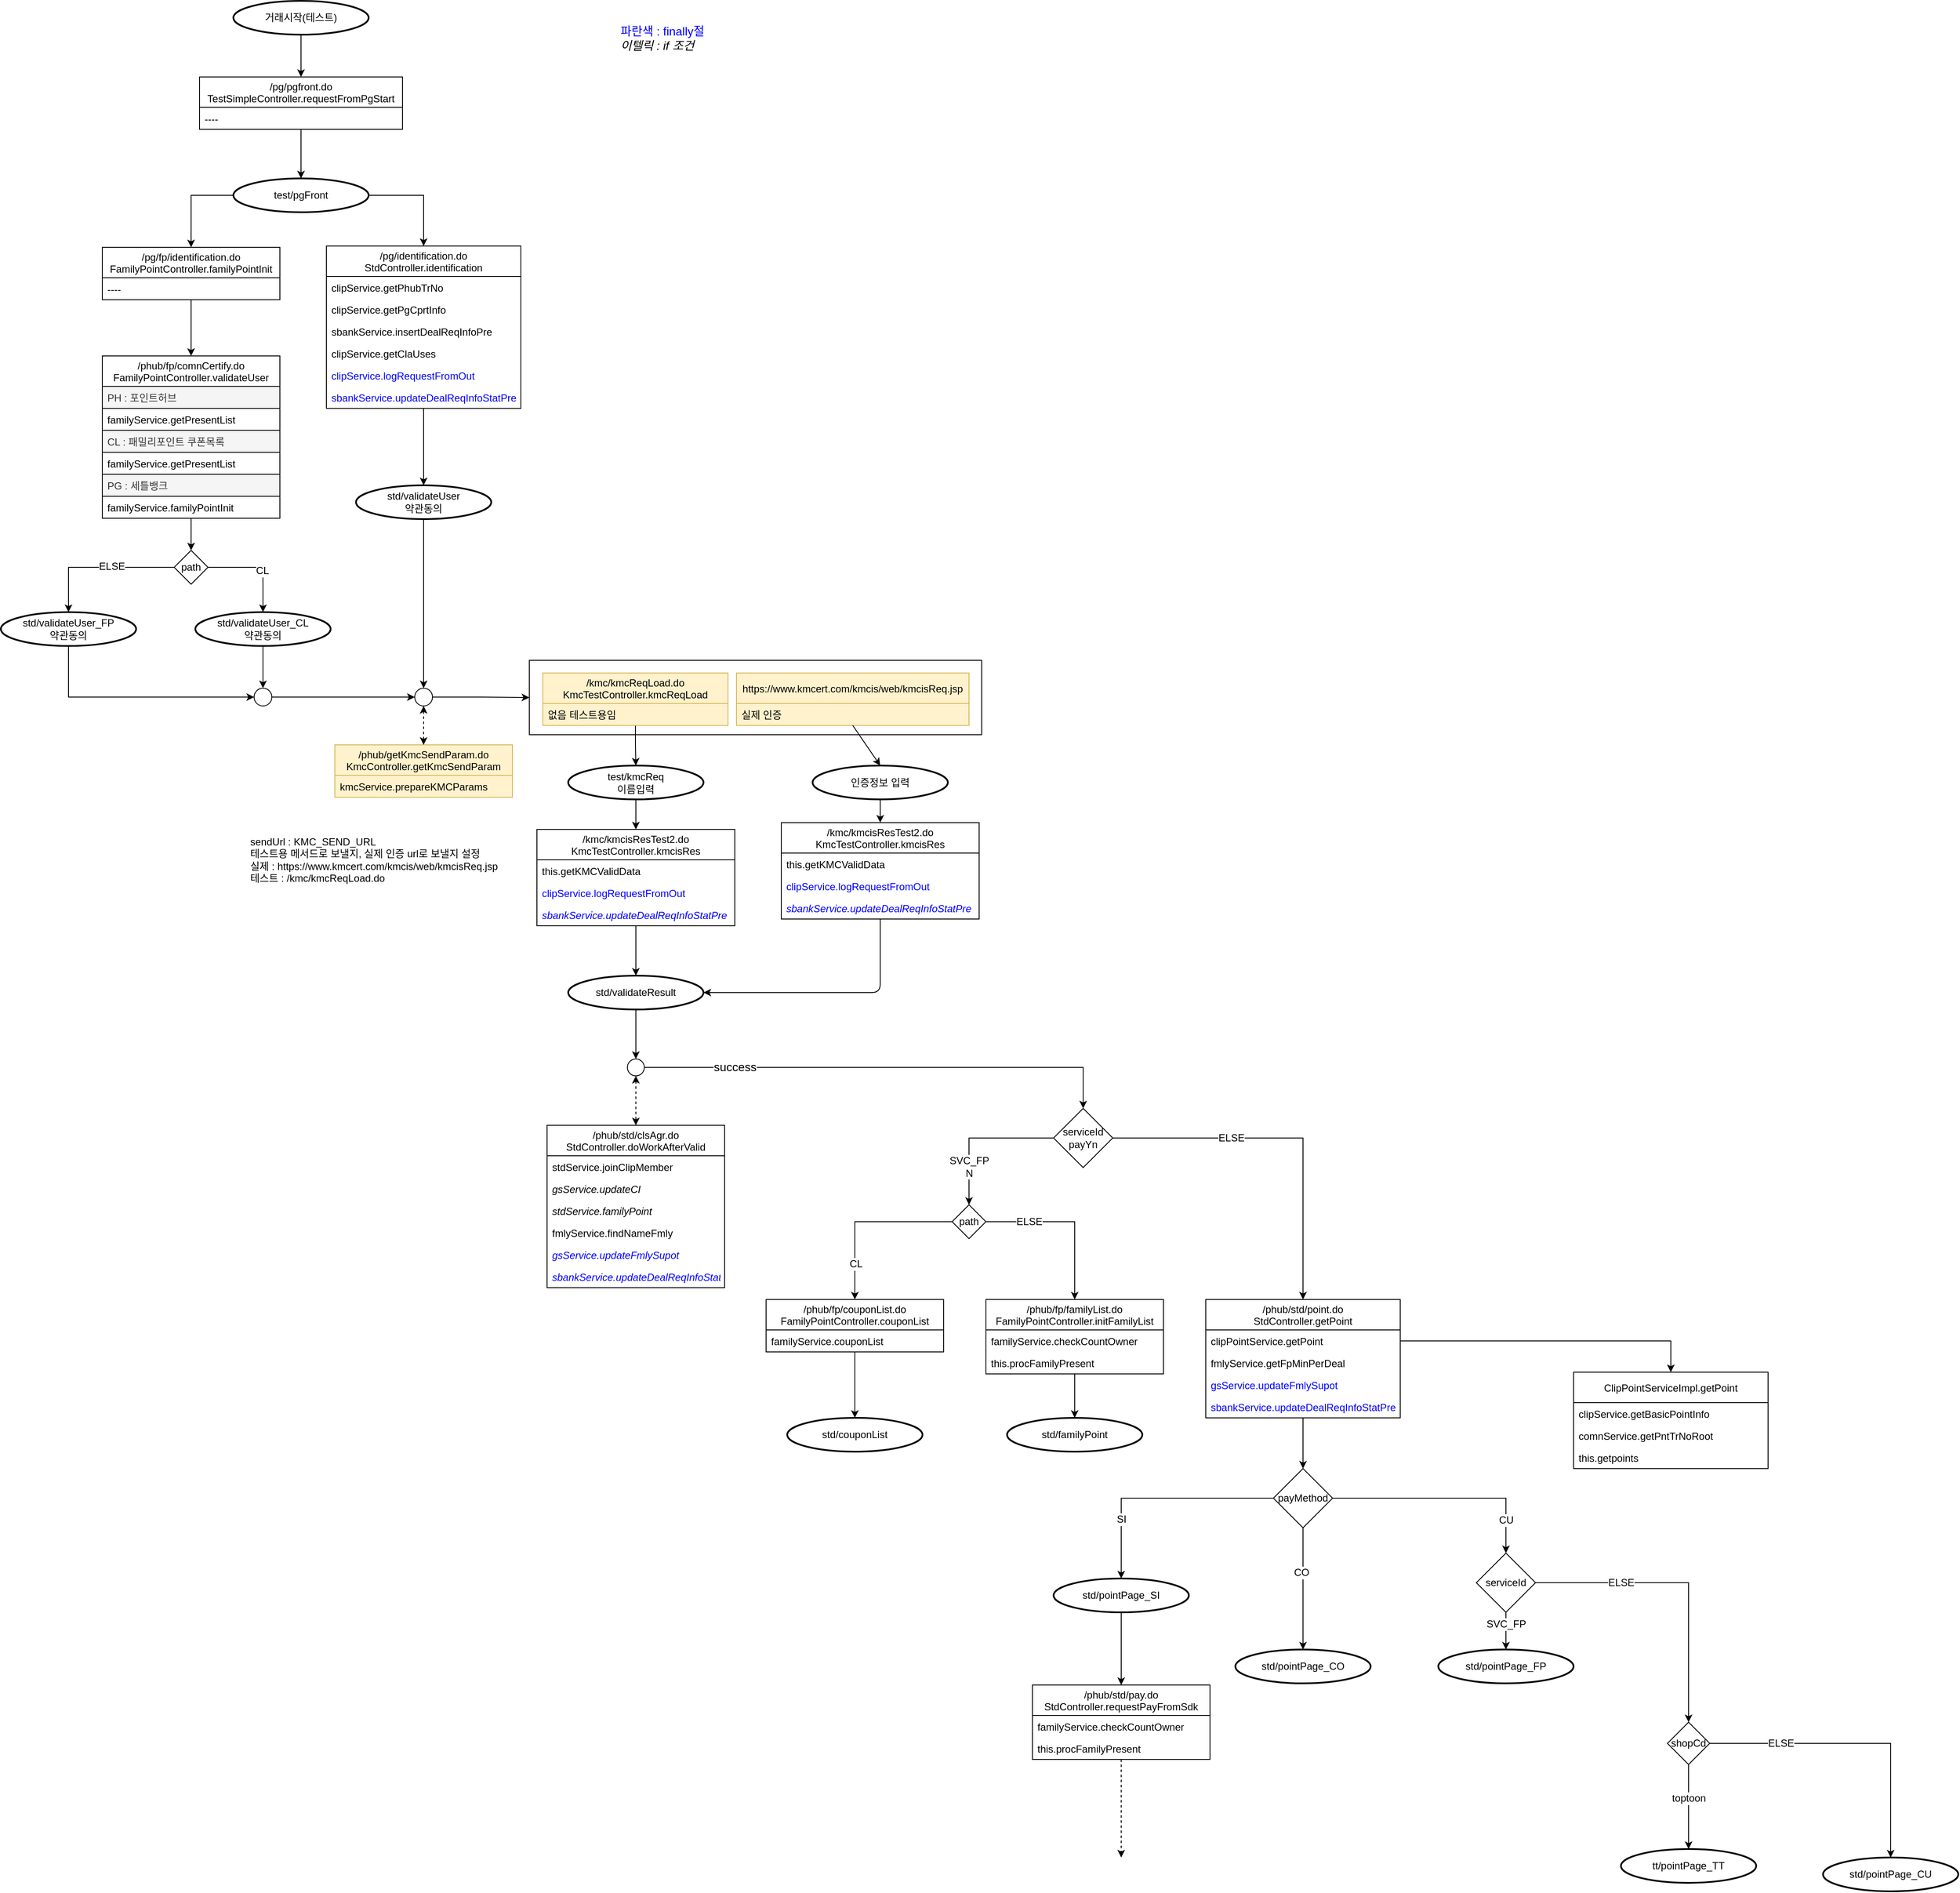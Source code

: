 <mxfile version="12.1.0" type="github" pages="1"><diagram id="j56BnvHupFJd4PUBF6rJ" name="Page-1"><mxGraphModel dx="3760" dy="2407" grid="1" gridSize="10" guides="1" tooltips="1" connect="1" arrows="1" fold="1" page="1" pageScale="1" pageWidth="1169" pageHeight="827" math="0" shadow="0"><root><mxCell id="0"/><mxCell id="1" parent="0"/><mxCell id="1N2b-z6KeGn_nacT2uEj-1" value="" style="rounded=0;whiteSpace=wrap;html=1;" vertex="1" parent="1"><mxGeometry x="-1695" y="-830" width="535" height="88" as="geometry"/></mxCell><mxCell id="tfVCf9IQ8ktauECRUOoU-8" style="edgeStyle=orthogonalEdgeStyle;rounded=0;orthogonalLoop=1;jettySize=auto;html=1;entryX=0.5;entryY=0;entryDx=0;entryDy=0;entryPerimeter=0;" parent="1" source="tfVCf9IQ8ktauECRUOoU-2" target="tfVCf9IQ8ktauECRUOoU-7" edge="1"><mxGeometry relative="1" as="geometry"/></mxCell><mxCell id="tfVCf9IQ8ktauECRUOoU-2" value="/pg/pgfront.do&#10;TestSimpleController.requestFromPgStart" style="swimlane;fontStyle=0;childLayout=stackLayout;horizontal=1;startSize=36;fillColor=none;horizontalStack=0;resizeParent=1;resizeParentMax=0;resizeLast=0;collapsible=1;marginBottom=0;" parent="1" vertex="1"><mxGeometry x="-2085" y="-1520" width="240" height="62" as="geometry"/></mxCell><mxCell id="oDbZcbygAv9DP2G-jXjv-2" value="----" style="text;strokeColor=none;fillColor=none;align=left;verticalAlign=top;spacingLeft=4;spacingRight=4;overflow=hidden;rotatable=0;points=[[0,0.5],[1,0.5]];portConstraint=eastwest;" parent="tfVCf9IQ8ktauECRUOoU-2" vertex="1"><mxGeometry y="36" width="240" height="26" as="geometry"/></mxCell><mxCell id="tfVCf9IQ8ktauECRUOoU-6" style="edgeStyle=orthogonalEdgeStyle;rounded=0;orthogonalLoop=1;jettySize=auto;html=1;entryX=0.5;entryY=0;entryDx=0;entryDy=0;" parent="1" source="tfVCf9IQ8ktauECRUOoU-5" target="tfVCf9IQ8ktauECRUOoU-2" edge="1"><mxGeometry relative="1" as="geometry"/></mxCell><mxCell id="tfVCf9IQ8ktauECRUOoU-5" value="&lt;span style=&quot;white-space: normal&quot;&gt;거래시작(테스트)&lt;br&gt;&lt;/span&gt;" style="strokeWidth=2;html=1;shape=mxgraph.flowchart.start_1;whiteSpace=wrap;fontSize=12;align=center;" parent="1" vertex="1"><mxGeometry x="-2045" y="-1610" width="160" height="40" as="geometry"/></mxCell><mxCell id="tfVCf9IQ8ktauECRUOoU-12" style="edgeStyle=orthogonalEdgeStyle;rounded=0;orthogonalLoop=1;jettySize=auto;html=1;entryX=0.5;entryY=0;entryDx=0;entryDy=0;exitX=0;exitY=0.5;exitDx=0;exitDy=0;exitPerimeter=0;" parent="1" source="tfVCf9IQ8ktauECRUOoU-7" target="tfVCf9IQ8ktauECRUOoU-23" edge="1"><mxGeometry relative="1" as="geometry"><mxPoint x="-2095" y="-1320" as="targetPoint"/></mxGeometry></mxCell><mxCell id="tfVCf9IQ8ktauECRUOoU-13" style="edgeStyle=orthogonalEdgeStyle;rounded=0;orthogonalLoop=1;jettySize=auto;html=1;entryX=0.5;entryY=0;entryDx=0;entryDy=0;exitX=1;exitY=0.5;exitDx=0;exitDy=0;exitPerimeter=0;" parent="1" source="tfVCf9IQ8ktauECRUOoU-7" target="tfVCf9IQ8ktauECRUOoU-48" edge="1"><mxGeometry relative="1" as="geometry"><mxPoint x="-1854" y="-1320" as="targetPoint"/></mxGeometry></mxCell><mxCell id="tfVCf9IQ8ktauECRUOoU-7" value="test/pgFront" style="strokeWidth=2;html=1;shape=mxgraph.flowchart.start_1;whiteSpace=wrap;fontSize=12;align=center;" parent="1" vertex="1"><mxGeometry x="-2045" y="-1400" width="160" height="40" as="geometry"/></mxCell><mxCell id="oDbZcbygAv9DP2G-jXjv-6" style="edgeStyle=orthogonalEdgeStyle;rounded=0;orthogonalLoop=1;jettySize=auto;html=1;entryX=0.5;entryY=0;entryDx=0;entryDy=0;" parent="1" source="tfVCf9IQ8ktauECRUOoU-23" target="oDbZcbygAv9DP2G-jXjv-4" edge="1"><mxGeometry relative="1" as="geometry"/></mxCell><mxCell id="tfVCf9IQ8ktauECRUOoU-23" value="/pg/fp/identification.do&#10;FamilyPointController.familyPointInit" style="swimlane;fontStyle=0;childLayout=stackLayout;horizontal=1;startSize=36;fillColor=none;horizontalStack=0;resizeParent=1;resizeParentMax=0;resizeLast=0;collapsible=1;marginBottom=0;" parent="1" vertex="1"><mxGeometry x="-2200" y="-1318.5" width="210" height="62" as="geometry"/></mxCell><mxCell id="tfVCf9IQ8ktauECRUOoU-24" value="----" style="text;strokeColor=none;fillColor=none;align=left;verticalAlign=top;spacingLeft=4;spacingRight=4;overflow=hidden;rotatable=0;points=[[0,0.5],[1,0.5]];portConstraint=eastwest;" parent="tfVCf9IQ8ktauECRUOoU-23" vertex="1"><mxGeometry y="36" width="210" height="26" as="geometry"/></mxCell><mxCell id="Evb8xcYInmF5EksuiE8U-1" style="edgeStyle=orthogonalEdgeStyle;rounded=0;orthogonalLoop=1;jettySize=auto;html=1;entryX=0.5;entryY=0;entryDx=0;entryDy=0;entryPerimeter=0;" parent="1" source="tfVCf9IQ8ktauECRUOoU-48" target="tfVCf9IQ8ktauECRUOoU-61" edge="1"><mxGeometry relative="1" as="geometry"/></mxCell><mxCell id="tfVCf9IQ8ktauECRUOoU-48" value="/pg/identification.do&#10;StdController.identification" style="swimlane;fontStyle=0;childLayout=stackLayout;horizontal=1;startSize=36;fillColor=none;horizontalStack=0;resizeParent=1;resizeParentMax=0;resizeLast=0;collapsible=1;marginBottom=0;" parent="1" vertex="1"><mxGeometry x="-1935" y="-1320" width="230" height="192" as="geometry"><mxRectangle x="-2000" y="-1320" width="290" height="36" as="alternateBounds"/></mxGeometry></mxCell><mxCell id="tfVCf9IQ8ktauECRUOoU-49" value="clipService.getPhubTrNo" style="text;strokeColor=none;fillColor=none;align=left;verticalAlign=top;spacingLeft=4;spacingRight=4;overflow=hidden;rotatable=0;points=[[0,0.5],[1,0.5]];portConstraint=eastwest;" parent="tfVCf9IQ8ktauECRUOoU-48" vertex="1"><mxGeometry y="36" width="230" height="26" as="geometry"/></mxCell><mxCell id="tfVCf9IQ8ktauECRUOoU-51" value="clipService.getPgCprtInfo" style="text;strokeColor=none;fillColor=none;align=left;verticalAlign=top;spacingLeft=4;spacingRight=4;overflow=hidden;rotatable=0;points=[[0,0.5],[1,0.5]];portConstraint=eastwest;" parent="tfVCf9IQ8ktauECRUOoU-48" vertex="1"><mxGeometry y="62" width="230" height="26" as="geometry"/></mxCell><mxCell id="tfVCf9IQ8ktauECRUOoU-52" value="sbankService.insertDealReqInfoPre" style="text;strokeColor=none;fillColor=none;align=left;verticalAlign=top;spacingLeft=4;spacingRight=4;overflow=hidden;rotatable=0;points=[[0,0.5],[1,0.5]];portConstraint=eastwest;" parent="tfVCf9IQ8ktauECRUOoU-48" vertex="1"><mxGeometry y="88" width="230" height="26" as="geometry"/></mxCell><mxCell id="tfVCf9IQ8ktauECRUOoU-54" value="clipService.getClaUses" style="text;strokeColor=none;fillColor=none;align=left;verticalAlign=top;spacingLeft=4;spacingRight=4;overflow=hidden;rotatable=0;points=[[0,0.5],[1,0.5]];portConstraint=eastwest;" parent="tfVCf9IQ8ktauECRUOoU-48" vertex="1"><mxGeometry y="114" width="230" height="26" as="geometry"/></mxCell><mxCell id="tfVCf9IQ8ktauECRUOoU-55" value="clipService.logRequestFromOut" style="text;strokeColor=none;fillColor=none;align=left;verticalAlign=top;spacingLeft=4;spacingRight=4;overflow=hidden;rotatable=0;points=[[0,0.5],[1,0.5]];portConstraint=eastwest;fontColor=#0000FF;fontStyle=0" parent="tfVCf9IQ8ktauECRUOoU-48" vertex="1"><mxGeometry y="140" width="230" height="26" as="geometry"/></mxCell><mxCell id="tfVCf9IQ8ktauECRUOoU-56" value="sbankService.updateDealReqInfoStatPre" style="text;strokeColor=none;fillColor=none;align=left;verticalAlign=top;spacingLeft=4;spacingRight=4;overflow=hidden;rotatable=0;points=[[0,0.5],[1,0.5]];portConstraint=eastwest;fontColor=#0000FF;fontStyle=0" parent="tfVCf9IQ8ktauECRUOoU-48" vertex="1"><mxGeometry y="166" width="230" height="26" as="geometry"/></mxCell><mxCell id="Evb8xcYInmF5EksuiE8U-4" style="edgeStyle=orthogonalEdgeStyle;rounded=0;orthogonalLoop=1;jettySize=auto;html=1;entryX=0.5;entryY=0;entryDx=0;entryDy=0;" parent="1" source="tfVCf9IQ8ktauECRUOoU-61" target="Evb8xcYInmF5EksuiE8U-5" edge="1"><mxGeometry relative="1" as="geometry"><mxPoint x="-1820" y="-1000" as="targetPoint"/></mxGeometry></mxCell><mxCell id="tfVCf9IQ8ktauECRUOoU-61" value="std/validateUser&lt;br&gt;약관동의" style="strokeWidth=2;html=1;shape=mxgraph.flowchart.start_1;whiteSpace=wrap;fontSize=12;align=center;" parent="1" vertex="1"><mxGeometry x="-1900" y="-1037" width="160" height="40" as="geometry"/></mxCell><mxCell id="Evb8xcYInmF5EksuiE8U-2" value="/phub/getKmcSendParam.do&#10;KmcController.getKmcSendParam" style="swimlane;fontStyle=0;childLayout=stackLayout;horizontal=1;startSize=36;fillColor=#fff2cc;horizontalStack=0;resizeParent=1;resizeParentMax=0;resizeLast=0;collapsible=1;marginBottom=0;strokeColor=#d6b656;" parent="1" vertex="1"><mxGeometry x="-1925" y="-730" width="210" height="62" as="geometry"/></mxCell><mxCell id="Evb8xcYInmF5EksuiE8U-3" value="kmcService.prepareKMCParams" style="text;strokeColor=#d6b656;fillColor=#fff2cc;align=left;verticalAlign=top;spacingLeft=4;spacingRight=4;overflow=hidden;rotatable=0;points=[[0,0.5],[1,0.5]];portConstraint=eastwest;" parent="Evb8xcYInmF5EksuiE8U-2" vertex="1"><mxGeometry y="36" width="210" height="26" as="geometry"/></mxCell><mxCell id="Evb8xcYInmF5EksuiE8U-6" style="edgeStyle=orthogonalEdgeStyle;rounded=0;orthogonalLoop=1;jettySize=auto;html=1;entryX=0.5;entryY=0;entryDx=0;entryDy=0;startArrow=classic;startFill=1;dashed=1;" parent="1" source="Evb8xcYInmF5EksuiE8U-5" target="Evb8xcYInmF5EksuiE8U-2" edge="1"><mxGeometry relative="1" as="geometry"/></mxCell><mxCell id="Evb8xcYInmF5EksuiE8U-13" style="edgeStyle=orthogonalEdgeStyle;rounded=0;orthogonalLoop=1;jettySize=auto;html=1;startArrow=none;startFill=0;entryX=0;entryY=0.5;entryDx=0;entryDy=0;" parent="1" source="Evb8xcYInmF5EksuiE8U-5" target="1N2b-z6KeGn_nacT2uEj-1" edge="1"><mxGeometry relative="1" as="geometry"><mxPoint x="-1715" y="-787" as="targetPoint"/></mxGeometry></mxCell><mxCell id="Evb8xcYInmF5EksuiE8U-5" value="" style="ellipse;whiteSpace=wrap;html=1;aspect=fixed;" parent="1" vertex="1"><mxGeometry x="-1830.5" y="-797" width="21" height="21" as="geometry"/></mxCell><mxCell id="Evb8xcYInmF5EksuiE8U-10" style="edgeStyle=orthogonalEdgeStyle;rounded=0;orthogonalLoop=1;jettySize=auto;html=1;entryX=0.5;entryY=0;entryDx=0;entryDy=0;entryPerimeter=0;startArrow=none;startFill=0;" parent="1" source="Evb8xcYInmF5EksuiE8U-7" target="Evb8xcYInmF5EksuiE8U-9" edge="1"><mxGeometry relative="1" as="geometry"/></mxCell><mxCell id="Evb8xcYInmF5EksuiE8U-7" value="/kmc/kmcReqLoad.do&#10;KmcTestController.kmcReqLoad" style="swimlane;fontStyle=0;childLayout=stackLayout;horizontal=1;startSize=36;fillColor=#fff2cc;horizontalStack=0;resizeParent=1;resizeParentMax=0;resizeLast=0;collapsible=1;marginBottom=0;strokeColor=#d6b656;" parent="1" vertex="1"><mxGeometry x="-1679" y="-815" width="219" height="62" as="geometry"/></mxCell><mxCell id="Evb8xcYInmF5EksuiE8U-8" value="없음 테스트용임" style="text;strokeColor=#d6b656;fillColor=#fff2cc;align=left;verticalAlign=top;spacingLeft=4;spacingRight=4;overflow=hidden;rotatable=0;points=[[0,0.5],[1,0.5]];portConstraint=eastwest;" parent="Evb8xcYInmF5EksuiE8U-7" vertex="1"><mxGeometry y="36" width="219" height="26" as="geometry"/></mxCell><mxCell id="Evb8xcYInmF5EksuiE8U-16" style="edgeStyle=orthogonalEdgeStyle;rounded=0;orthogonalLoop=1;jettySize=auto;html=1;entryX=0.5;entryY=0;entryDx=0;entryDy=0;startArrow=none;startFill=0;" parent="1" source="Evb8xcYInmF5EksuiE8U-9" target="Evb8xcYInmF5EksuiE8U-14" edge="1"><mxGeometry relative="1" as="geometry"/></mxCell><mxCell id="Evb8xcYInmF5EksuiE8U-9" value="test/kmcReq&lt;br&gt;이름입력" style="strokeWidth=2;html=1;shape=mxgraph.flowchart.start_1;whiteSpace=wrap;fontSize=12;align=center;" parent="1" vertex="1"><mxGeometry x="-1649" y="-705.5" width="160" height="40" as="geometry"/></mxCell><mxCell id="Evb8xcYInmF5EksuiE8U-18" style="edgeStyle=orthogonalEdgeStyle;rounded=0;orthogonalLoop=1;jettySize=auto;html=1;entryX=0.5;entryY=0;entryDx=0;entryDy=0;entryPerimeter=0;startArrow=none;startFill=0;" parent="1" source="Evb8xcYInmF5EksuiE8U-14" target="Evb8xcYInmF5EksuiE8U-17" edge="1"><mxGeometry relative="1" as="geometry"/></mxCell><mxCell id="Evb8xcYInmF5EksuiE8U-14" value="/kmc/kmcisResTest2.do&#10;KmcTestController.kmcisRes" style="swimlane;fontStyle=0;childLayout=stackLayout;horizontal=1;startSize=36;fillColor=none;horizontalStack=0;resizeParent=1;resizeParentMax=0;resizeLast=0;collapsible=1;marginBottom=0;" parent="1" vertex="1"><mxGeometry x="-1686" y="-630" width="234" height="114" as="geometry"/></mxCell><mxCell id="Evb8xcYInmF5EksuiE8U-15" value="this.getKMCValidData" style="text;strokeColor=none;fillColor=none;align=left;verticalAlign=top;spacingLeft=4;spacingRight=4;overflow=hidden;rotatable=0;points=[[0,0.5],[1,0.5]];portConstraint=eastwest;" parent="Evb8xcYInmF5EksuiE8U-14" vertex="1"><mxGeometry y="36" width="234" height="26" as="geometry"/></mxCell><mxCell id="oDbZcbygAv9DP2G-jXjv-28" value="clipService.logRequestFromOut" style="text;strokeColor=none;fillColor=none;align=left;verticalAlign=top;spacingLeft=4;spacingRight=4;overflow=hidden;rotatable=0;points=[[0,0.5],[1,0.5]];portConstraint=eastwest;fontColor=#0000FF;" parent="Evb8xcYInmF5EksuiE8U-14" vertex="1"><mxGeometry y="62" width="234" height="26" as="geometry"/></mxCell><mxCell id="oDbZcbygAv9DP2G-jXjv-29" value="sbankService.updateDealReqInfoStatPre" style="text;strokeColor=none;fillColor=none;align=left;verticalAlign=top;spacingLeft=4;spacingRight=4;overflow=hidden;rotatable=0;points=[[0,0.5],[1,0.5]];portConstraint=eastwest;fontStyle=2;fontColor=#0000FF;" parent="Evb8xcYInmF5EksuiE8U-14" vertex="1"><mxGeometry y="88" width="234" height="26" as="geometry"/></mxCell><mxCell id="rz13AbOcJad4xClEfyVI-3" style="edgeStyle=orthogonalEdgeStyle;rounded=0;orthogonalLoop=1;jettySize=auto;html=1;entryX=0.5;entryY=0;entryDx=0;entryDy=0;" parent="1" source="Evb8xcYInmF5EksuiE8U-17" target="rz13AbOcJad4xClEfyVI-5" edge="1"><mxGeometry relative="1" as="geometry"><mxPoint x="-1584" y="-437" as="targetPoint"/></mxGeometry></mxCell><mxCell id="Evb8xcYInmF5EksuiE8U-17" value="std/validateResult" style="strokeWidth=2;html=1;shape=mxgraph.flowchart.start_1;whiteSpace=wrap;fontSize=12;align=center;" parent="1" vertex="1"><mxGeometry x="-1649" y="-457" width="160" height="40" as="geometry"/></mxCell><mxCell id="rz13AbOcJad4xClEfyVI-1" value="/phub/std/clsAgr.do&#10;StdController.doWorkAfterValid" style="swimlane;fontStyle=0;childLayout=stackLayout;horizontal=1;startSize=36;fillColor=none;horizontalStack=0;resizeParent=1;resizeParentMax=0;resizeLast=0;collapsible=1;marginBottom=0;" parent="1" vertex="1"><mxGeometry x="-1674" y="-280" width="210" height="192" as="geometry"/></mxCell><mxCell id="rz13AbOcJad4xClEfyVI-2" value="stdService.joinClipMember" style="text;strokeColor=none;fillColor=none;align=left;verticalAlign=top;spacingLeft=4;spacingRight=4;overflow=hidden;rotatable=0;points=[[0,0.5],[1,0.5]];portConstraint=eastwest;" parent="rz13AbOcJad4xClEfyVI-1" vertex="1"><mxGeometry y="36" width="210" height="26" as="geometry"/></mxCell><mxCell id="rz13AbOcJad4xClEfyVI-4" value="gsService.updateCI" style="text;strokeColor=none;fillColor=none;align=left;verticalAlign=top;spacingLeft=4;spacingRight=4;overflow=hidden;rotatable=0;points=[[0,0.5],[1,0.5]];portConstraint=eastwest;fontStyle=2" parent="rz13AbOcJad4xClEfyVI-1" vertex="1"><mxGeometry y="62" width="210" height="26" as="geometry"/></mxCell><mxCell id="rz13AbOcJad4xClEfyVI-11" value="stdService.familyPoint" style="text;strokeColor=none;fillColor=none;align=left;verticalAlign=top;spacingLeft=4;spacingRight=4;overflow=hidden;rotatable=0;points=[[0,0.5],[1,0.5]];portConstraint=eastwest;fontStyle=2" parent="rz13AbOcJad4xClEfyVI-1" vertex="1"><mxGeometry y="88" width="210" height="26" as="geometry"/></mxCell><mxCell id="rz13AbOcJad4xClEfyVI-12" value="fmlyService.findNameFmly" style="text;strokeColor=none;fillColor=none;align=left;verticalAlign=top;spacingLeft=4;spacingRight=4;overflow=hidden;rotatable=0;points=[[0,0.5],[1,0.5]];portConstraint=eastwest;" parent="rz13AbOcJad4xClEfyVI-1" vertex="1"><mxGeometry y="114" width="210" height="26" as="geometry"/></mxCell><mxCell id="rz13AbOcJad4xClEfyVI-13" value="gsService.updateFmlySupot" style="text;strokeColor=none;fillColor=none;align=left;verticalAlign=top;spacingLeft=4;spacingRight=4;overflow=hidden;rotatable=0;points=[[0,0.5],[1,0.5]];portConstraint=eastwest;fontColor=#0000FF;fontStyle=2" parent="rz13AbOcJad4xClEfyVI-1" vertex="1"><mxGeometry y="140" width="210" height="26" as="geometry"/></mxCell><mxCell id="rz13AbOcJad4xClEfyVI-14" value="sbankService.updateDealReqInfoStat" style="text;strokeColor=none;fillColor=none;align=left;verticalAlign=top;spacingLeft=4;spacingRight=4;overflow=hidden;rotatable=0;points=[[0,0.5],[1,0.5]];portConstraint=eastwest;fontColor=#0000FF;fontStyle=2" parent="rz13AbOcJad4xClEfyVI-1" vertex="1"><mxGeometry y="166" width="210" height="26" as="geometry"/></mxCell><mxCell id="rz13AbOcJad4xClEfyVI-10" style="edgeStyle=orthogonalEdgeStyle;rounded=0;orthogonalLoop=1;jettySize=auto;html=1;entryX=0.5;entryY=0;entryDx=0;entryDy=0;" parent="1" source="rz13AbOcJad4xClEfyVI-5" target="rz13AbOcJad4xClEfyVI-19" edge="1"><mxGeometry relative="1" as="geometry"/></mxCell><mxCell id="oDbZcbygAv9DP2G-jXjv-32" value="success" style="text;html=1;resizable=0;points=[];align=center;verticalAlign=middle;labelBackgroundColor=#ffffff;fontSize=14;fontColor=#000000;" parent="rz13AbOcJad4xClEfyVI-10" vertex="1" connectable="0"><mxGeometry x="-0.635" relative="1" as="geometry"><mxPoint x="3" y="-0.5" as="offset"/></mxGeometry></mxCell><mxCell id="rz13AbOcJad4xClEfyVI-5" value="" style="ellipse;whiteSpace=wrap;html=1;aspect=fixed;" parent="1" vertex="1"><mxGeometry x="-1579" y="-358.5" width="20" height="20" as="geometry"/></mxCell><mxCell id="rz13AbOcJad4xClEfyVI-6" style="edgeStyle=orthogonalEdgeStyle;rounded=0;orthogonalLoop=1;jettySize=auto;html=1;entryX=0.5;entryY=0;entryDx=0;entryDy=0;startArrow=classic;startFill=1;exitX=0.5;exitY=1;exitDx=0;exitDy=0;dashed=1;" parent="1" source="rz13AbOcJad4xClEfyVI-5" target="rz13AbOcJad4xClEfyVI-1" edge="1"><mxGeometry relative="1" as="geometry"><mxPoint x="-1625" y="-426.5" as="sourcePoint"/><mxPoint x="-1625" y="-381.5" as="targetPoint"/></mxGeometry></mxCell><mxCell id="rz13AbOcJad4xClEfyVI-39" style="edgeStyle=orthogonalEdgeStyle;rounded=0;orthogonalLoop=1;jettySize=auto;html=1;entryX=0.5;entryY=0;entryDx=0;entryDy=0;entryPerimeter=0;" parent="1" source="rz13AbOcJad4xClEfyVI-7" target="rz13AbOcJad4xClEfyVI-38" edge="1"><mxGeometry relative="1" as="geometry"/></mxCell><mxCell id="rz13AbOcJad4xClEfyVI-7" value="/phub/fp/familyList.do&#10;FamilyPointController.initFamilyList" style="swimlane;fontStyle=0;childLayout=stackLayout;horizontal=1;startSize=36;fillColor=none;horizontalStack=0;resizeParent=1;resizeParentMax=0;resizeLast=0;collapsible=1;marginBottom=0;" parent="1" vertex="1"><mxGeometry x="-1155" y="-74" width="210" height="88" as="geometry"/></mxCell><mxCell id="rz13AbOcJad4xClEfyVI-8" value="familyService.checkCountOwner" style="text;strokeColor=none;fillColor=none;align=left;verticalAlign=top;spacingLeft=4;spacingRight=4;overflow=hidden;rotatable=0;points=[[0,0.5],[1,0.5]];portConstraint=eastwest;" parent="rz13AbOcJad4xClEfyVI-7" vertex="1"><mxGeometry y="36" width="210" height="26" as="geometry"/></mxCell><mxCell id="rz13AbOcJad4xClEfyVI-40" value="this.procFamilyPresent" style="text;strokeColor=none;fillColor=none;align=left;verticalAlign=top;spacingLeft=4;spacingRight=4;overflow=hidden;rotatable=0;points=[[0,0.5],[1,0.5]];portConstraint=eastwest;" parent="rz13AbOcJad4xClEfyVI-7" vertex="1"><mxGeometry y="62" width="210" height="26" as="geometry"/></mxCell><mxCell id="rz13AbOcJad4xClEfyVI-45" style="edgeStyle=orthogonalEdgeStyle;rounded=0;orthogonalLoop=1;jettySize=auto;html=1;entryX=0.5;entryY=0;entryDx=0;entryDy=0;" parent="1" source="rz13AbOcJad4xClEfyVI-15" target="rz13AbOcJad4xClEfyVI-44" edge="1"><mxGeometry relative="1" as="geometry"/></mxCell><mxCell id="rz13AbOcJad4xClEfyVI-15" value="/phub/std/point.do&#10;StdController.getPoint" style="swimlane;fontStyle=0;childLayout=stackLayout;horizontal=1;startSize=36;fillColor=none;horizontalStack=0;resizeParent=1;resizeParentMax=0;resizeLast=0;collapsible=1;marginBottom=0;" parent="1" vertex="1"><mxGeometry x="-895" y="-74" width="230" height="140" as="geometry"/></mxCell><mxCell id="rz13AbOcJad4xClEfyVI-16" value="clipPointService.getPoint" style="text;strokeColor=none;fillColor=none;align=left;verticalAlign=top;spacingLeft=4;spacingRight=4;overflow=hidden;rotatable=0;points=[[0,0.5],[1,0.5]];portConstraint=eastwest;" parent="rz13AbOcJad4xClEfyVI-15" vertex="1"><mxGeometry y="36" width="230" height="26" as="geometry"/></mxCell><mxCell id="rz13AbOcJad4xClEfyVI-41" value="fmlyService.getFpMinPerDeal" style="text;strokeColor=none;fillColor=none;align=left;verticalAlign=top;spacingLeft=4;spacingRight=4;overflow=hidden;rotatable=0;points=[[0,0.5],[1,0.5]];portConstraint=eastwest;" parent="rz13AbOcJad4xClEfyVI-15" vertex="1"><mxGeometry y="62" width="230" height="26" as="geometry"/></mxCell><mxCell id="rz13AbOcJad4xClEfyVI-42" value="gsService.updateFmlySupot" style="text;strokeColor=none;fillColor=none;align=left;verticalAlign=top;spacingLeft=4;spacingRight=4;overflow=hidden;rotatable=0;points=[[0,0.5],[1,0.5]];portConstraint=eastwest;fontColor=#0000FF;" parent="rz13AbOcJad4xClEfyVI-15" vertex="1"><mxGeometry y="88" width="230" height="26" as="geometry"/></mxCell><mxCell id="rz13AbOcJad4xClEfyVI-43" value="sbankService.updateDealReqInfoStatPre" style="text;strokeColor=none;fillColor=none;align=left;verticalAlign=top;spacingLeft=4;spacingRight=4;overflow=hidden;rotatable=0;points=[[0,0.5],[1,0.5]];portConstraint=eastwest;fontColor=#0000FF;" parent="rz13AbOcJad4xClEfyVI-15" vertex="1"><mxGeometry y="114" width="230" height="26" as="geometry"/></mxCell><mxCell id="rz13AbOcJad4xClEfyVI-37" style="edgeStyle=orthogonalEdgeStyle;rounded=0;orthogonalLoop=1;jettySize=auto;html=1;entryX=0.5;entryY=0;entryDx=0;entryDy=0;entryPerimeter=0;" parent="1" source="rz13AbOcJad4xClEfyVI-17" target="rz13AbOcJad4xClEfyVI-36" edge="1"><mxGeometry relative="1" as="geometry"/></mxCell><mxCell id="rz13AbOcJad4xClEfyVI-17" value="/phub/fp/couponList.do&#10;FamilyPointController.couponList" style="swimlane;fontStyle=0;childLayout=stackLayout;horizontal=1;startSize=36;fillColor=none;horizontalStack=0;resizeParent=1;resizeParentMax=0;resizeLast=0;collapsible=1;marginBottom=0;" parent="1" vertex="1"><mxGeometry x="-1415" y="-74" width="210" height="62" as="geometry"/></mxCell><mxCell id="rz13AbOcJad4xClEfyVI-18" value="familyService.couponList" style="text;strokeColor=none;fillColor=none;align=left;verticalAlign=top;spacingLeft=4;spacingRight=4;overflow=hidden;rotatable=0;points=[[0,0.5],[1,0.5]];portConstraint=eastwest;" parent="rz13AbOcJad4xClEfyVI-17" vertex="1"><mxGeometry y="36" width="210" height="26" as="geometry"/></mxCell><mxCell id="rz13AbOcJad4xClEfyVI-21" style="edgeStyle=orthogonalEdgeStyle;rounded=0;orthogonalLoop=1;jettySize=auto;html=1;entryX=0.5;entryY=0;entryDx=0;entryDy=0;exitX=1;exitY=0.5;exitDx=0;exitDy=0;" parent="1" source="rz13AbOcJad4xClEfyVI-50" target="rz13AbOcJad4xClEfyVI-7" edge="1"><mxGeometry relative="1" as="geometry"><mxPoint x="-1125" y="-171" as="sourcePoint"/></mxGeometry></mxCell><mxCell id="rz13AbOcJad4xClEfyVI-74" value="ELSE" style="text;html=1;resizable=0;points=[];align=center;verticalAlign=middle;labelBackgroundColor=#ffffff;" parent="rz13AbOcJad4xClEfyVI-21" vertex="1" connectable="0"><mxGeometry x="-0.584" relative="1" as="geometry"><mxPoint x="10" as="offset"/></mxGeometry></mxCell><mxCell id="rz13AbOcJad4xClEfyVI-22" style="edgeStyle=orthogonalEdgeStyle;rounded=0;orthogonalLoop=1;jettySize=auto;html=1;entryX=0.5;entryY=0;entryDx=0;entryDy=0;" parent="1" source="rz13AbOcJad4xClEfyVI-19" target="rz13AbOcJad4xClEfyVI-15" edge="1"><mxGeometry relative="1" as="geometry"/></mxCell><mxCell id="rz13AbOcJad4xClEfyVI-71" value="ELSE" style="text;html=1;resizable=0;points=[];align=center;verticalAlign=middle;labelBackgroundColor=#ffffff;" parent="rz13AbOcJad4xClEfyVI-22" vertex="1" connectable="0"><mxGeometry x="-0.351" y="2" relative="1" as="geometry"><mxPoint x="5" y="2" as="offset"/></mxGeometry></mxCell><mxCell id="rz13AbOcJad4xClEfyVI-30" style="edgeStyle=orthogonalEdgeStyle;rounded=0;orthogonalLoop=1;jettySize=auto;html=1;entryX=0.5;entryY=0;entryDx=0;entryDy=0;" parent="1" source="rz13AbOcJad4xClEfyVI-19" target="rz13AbOcJad4xClEfyVI-50" edge="1"><mxGeometry relative="1" as="geometry"><mxPoint x="-1175" y="-214" as="targetPoint"/></mxGeometry></mxCell><mxCell id="rz13AbOcJad4xClEfyVI-33" value="&lt;span style=&quot;text-align: left&quot;&gt;SVC_FP&lt;br&gt;N&lt;br&gt;&lt;/span&gt;" style="text;html=1;resizable=0;points=[];align=center;verticalAlign=middle;labelBackgroundColor=#ffffff;" parent="rz13AbOcJad4xClEfyVI-30" vertex="1" connectable="0"><mxGeometry x="0.037" y="24" relative="1" as="geometry"><mxPoint x="-7" y="10" as="offset"/></mxGeometry></mxCell><mxCell id="rz13AbOcJad4xClEfyVI-19" value="serviceId&lt;br&gt;payYn" style="rhombus;whiteSpace=wrap;html=1;" parent="1" vertex="1"><mxGeometry x="-1075" y="-300" width="70" height="70" as="geometry"/></mxCell><mxCell id="rz13AbOcJad4xClEfyVI-31" style="edgeStyle=orthogonalEdgeStyle;rounded=0;orthogonalLoop=1;jettySize=auto;html=1;entryX=0.5;entryY=0;entryDx=0;entryDy=0;exitX=0;exitY=0.5;exitDx=0;exitDy=0;" parent="1" source="rz13AbOcJad4xClEfyVI-50" target="rz13AbOcJad4xClEfyVI-17" edge="1"><mxGeometry relative="1" as="geometry"><mxPoint x="-1225" y="-171" as="sourcePoint"/></mxGeometry></mxCell><mxCell id="rz13AbOcJad4xClEfyVI-32" value="&lt;span style=&quot;text-align: left&quot;&gt;CL&lt;/span&gt;" style="text;html=1;resizable=0;points=[];align=center;verticalAlign=middle;labelBackgroundColor=#ffffff;" parent="rz13AbOcJad4xClEfyVI-31" vertex="1" connectable="0"><mxGeometry x="0.04" y="26" relative="1" as="geometry"><mxPoint x="-7" y="24" as="offset"/></mxGeometry></mxCell><mxCell id="rz13AbOcJad4xClEfyVI-36" value="std/couponList" style="strokeWidth=2;html=1;shape=mxgraph.flowchart.start_1;whiteSpace=wrap;fontSize=12;align=center;" parent="1" vertex="1"><mxGeometry x="-1390" y="66" width="160" height="40" as="geometry"/></mxCell><mxCell id="rz13AbOcJad4xClEfyVI-38" value="std/familyPoint" style="strokeWidth=2;html=1;shape=mxgraph.flowchart.start_1;whiteSpace=wrap;fontSize=12;align=center;" parent="1" vertex="1"><mxGeometry x="-1130" y="66" width="160" height="40" as="geometry"/></mxCell><mxCell id="rz13AbOcJad4xClEfyVI-51" style="edgeStyle=orthogonalEdgeStyle;rounded=0;orthogonalLoop=1;jettySize=auto;html=1;entryX=0.5;entryY=0;entryDx=0;entryDy=0;entryPerimeter=0;" parent="1" source="rz13AbOcJad4xClEfyVI-44" target="rz13AbOcJad4xClEfyVI-47" edge="1"><mxGeometry relative="1" as="geometry"/></mxCell><mxCell id="rz13AbOcJad4xClEfyVI-55" value="SI" style="text;html=1;resizable=0;points=[];align=center;verticalAlign=middle;labelBackgroundColor=#ffffff;" parent="rz13AbOcJad4xClEfyVI-51" vertex="1" connectable="0"><mxGeometry x="0.322" y="31" relative="1" as="geometry"><mxPoint x="-31" y="23" as="offset"/></mxGeometry></mxCell><mxCell id="rz13AbOcJad4xClEfyVI-52" style="edgeStyle=orthogonalEdgeStyle;rounded=0;orthogonalLoop=1;jettySize=auto;html=1;entryX=0.5;entryY=0;entryDx=0;entryDy=0;entryPerimeter=0;" parent="1" source="rz13AbOcJad4xClEfyVI-44" target="rz13AbOcJad4xClEfyVI-46" edge="1"><mxGeometry relative="1" as="geometry"/></mxCell><mxCell id="rz13AbOcJad4xClEfyVI-56" value="CO" style="text;html=1;resizable=0;points=[];align=center;verticalAlign=middle;labelBackgroundColor=#ffffff;" parent="rz13AbOcJad4xClEfyVI-52" vertex="1" connectable="0"><mxGeometry x="-0.262" y="-2" relative="1" as="geometry"><mxPoint as="offset"/></mxGeometry></mxCell><mxCell id="rz13AbOcJad4xClEfyVI-54" style="edgeStyle=orthogonalEdgeStyle;rounded=0;orthogonalLoop=1;jettySize=auto;html=1;entryX=0.5;entryY=0;entryDx=0;entryDy=0;" parent="1" source="rz13AbOcJad4xClEfyVI-44" target="rz13AbOcJad4xClEfyVI-53" edge="1"><mxGeometry relative="1" as="geometry"/></mxCell><mxCell id="rz13AbOcJad4xClEfyVI-57" value="CU" style="text;html=1;resizable=0;points=[];align=center;verticalAlign=middle;labelBackgroundColor=#ffffff;" parent="rz13AbOcJad4xClEfyVI-54" vertex="1" connectable="0"><mxGeometry x="0.547" y="-15" relative="1" as="geometry"><mxPoint x="15" y="22" as="offset"/></mxGeometry></mxCell><mxCell id="rz13AbOcJad4xClEfyVI-44" value="payMethod" style="rhombus;whiteSpace=wrap;html=1;" parent="1" vertex="1"><mxGeometry x="-815" y="126" width="70" height="70" as="geometry"/></mxCell><mxCell id="rz13AbOcJad4xClEfyVI-46" value="std/pointPage_CO" style="strokeWidth=2;html=1;shape=mxgraph.flowchart.start_1;whiteSpace=wrap;fontSize=12;align=center;" parent="1" vertex="1"><mxGeometry x="-860" y="340" width="160" height="40" as="geometry"/></mxCell><mxCell id="1DsD3a-cAbQWr15pxSFo-4" style="edgeStyle=orthogonalEdgeStyle;rounded=0;orthogonalLoop=1;jettySize=auto;html=1;entryX=0.5;entryY=0;entryDx=0;entryDy=0;" parent="1" source="rz13AbOcJad4xClEfyVI-47" target="1DsD3a-cAbQWr15pxSFo-1" edge="1"><mxGeometry relative="1" as="geometry"/></mxCell><mxCell id="rz13AbOcJad4xClEfyVI-47" value="std/pointPage_SI" style="strokeWidth=2;html=1;shape=mxgraph.flowchart.start_1;whiteSpace=wrap;fontSize=12;align=center;" parent="1" vertex="1"><mxGeometry x="-1075" y="256" width="160" height="40" as="geometry"/></mxCell><mxCell id="rz13AbOcJad4xClEfyVI-49" value="std/pointPage_FP" style="strokeWidth=2;html=1;shape=mxgraph.flowchart.start_1;whiteSpace=wrap;fontSize=12;align=center;" parent="1" vertex="1"><mxGeometry x="-620" y="340" width="160" height="40" as="geometry"/></mxCell><mxCell id="rz13AbOcJad4xClEfyVI-50" value="path" style="rhombus;whiteSpace=wrap;html=1;" parent="1" vertex="1"><mxGeometry x="-1195" y="-186" width="40" height="40" as="geometry"/></mxCell><mxCell id="rz13AbOcJad4xClEfyVI-58" style="edgeStyle=orthogonalEdgeStyle;rounded=0;orthogonalLoop=1;jettySize=auto;html=1;entryX=0.5;entryY=0;entryDx=0;entryDy=0;" parent="1" source="rz13AbOcJad4xClEfyVI-53" target="rz13AbOcJad4xClEfyVI-64" edge="1"><mxGeometry relative="1" as="geometry"><mxPoint x="-314" y="386" as="targetPoint"/></mxGeometry></mxCell><mxCell id="rz13AbOcJad4xClEfyVI-62" value="ELSE" style="text;html=1;resizable=0;points=[];align=center;verticalAlign=middle;labelBackgroundColor=#ffffff;" parent="rz13AbOcJad4xClEfyVI-58" vertex="1" connectable="0"><mxGeometry x="-0.576" y="1" relative="1" as="geometry"><mxPoint x="27" y="1" as="offset"/></mxGeometry></mxCell><mxCell id="rz13AbOcJad4xClEfyVI-60" style="edgeStyle=orthogonalEdgeStyle;rounded=0;orthogonalLoop=1;jettySize=auto;html=1;entryX=0.5;entryY=0;entryDx=0;entryDy=0;entryPerimeter=0;" parent="1" source="rz13AbOcJad4xClEfyVI-53" target="rz13AbOcJad4xClEfyVI-49" edge="1"><mxGeometry relative="1" as="geometry"><mxPoint x="-540" y="416" as="targetPoint"/></mxGeometry></mxCell><mxCell id="rz13AbOcJad4xClEfyVI-61" value="SVC_FP" style="text;html=1;resizable=0;points=[];align=center;verticalAlign=middle;labelBackgroundColor=#ffffff;" parent="rz13AbOcJad4xClEfyVI-60" vertex="1" connectable="0"><mxGeometry x="0.28" y="-1" relative="1" as="geometry"><mxPoint x="1" y="-14" as="offset"/></mxGeometry></mxCell><mxCell id="rz13AbOcJad4xClEfyVI-53" value="serviceId" style="rhombus;whiteSpace=wrap;html=1;" parent="1" vertex="1"><mxGeometry x="-575" y="226" width="70" height="70" as="geometry"/></mxCell><mxCell id="rz13AbOcJad4xClEfyVI-63" value="tt/pointPage_TT" style="strokeWidth=2;html=1;shape=mxgraph.flowchart.start_1;whiteSpace=wrap;fontSize=12;align=center;" parent="1" vertex="1"><mxGeometry x="-404" y="576" width="160" height="40" as="geometry"/></mxCell><mxCell id="rz13AbOcJad4xClEfyVI-65" style="edgeStyle=orthogonalEdgeStyle;rounded=0;orthogonalLoop=1;jettySize=auto;html=1;entryX=0.5;entryY=0;entryDx=0;entryDy=0;entryPerimeter=0;" parent="1" source="rz13AbOcJad4xClEfyVI-64" target="rz13AbOcJad4xClEfyVI-63" edge="1"><mxGeometry relative="1" as="geometry"/></mxCell><mxCell id="rz13AbOcJad4xClEfyVI-66" value="toptoon" style="text;html=1;resizable=0;points=[];align=center;verticalAlign=middle;labelBackgroundColor=#ffffff;" parent="rz13AbOcJad4xClEfyVI-65" vertex="1" connectable="0"><mxGeometry x="0.26" relative="1" as="geometry"><mxPoint y="-23" as="offset"/></mxGeometry></mxCell><mxCell id="rz13AbOcJad4xClEfyVI-68" style="edgeStyle=orthogonalEdgeStyle;rounded=0;orthogonalLoop=1;jettySize=auto;html=1;entryX=0.5;entryY=0;entryDx=0;entryDy=0;entryPerimeter=0;" parent="1" source="rz13AbOcJad4xClEfyVI-64" target="rz13AbOcJad4xClEfyVI-67" edge="1"><mxGeometry relative="1" as="geometry"/></mxCell><mxCell id="rz13AbOcJad4xClEfyVI-69" value="ELSE" style="text;html=1;resizable=0;points=[];align=center;verticalAlign=middle;labelBackgroundColor=#ffffff;" parent="rz13AbOcJad4xClEfyVI-68" vertex="1" connectable="0"><mxGeometry x="-0.513" y="-2" relative="1" as="geometry"><mxPoint x="-1" y="-2" as="offset"/></mxGeometry></mxCell><mxCell id="rz13AbOcJad4xClEfyVI-64" value="shopCd" style="rhombus;whiteSpace=wrap;html=1;" parent="1" vertex="1"><mxGeometry x="-349" y="426" width="50" height="50" as="geometry"/></mxCell><mxCell id="rz13AbOcJad4xClEfyVI-67" value="std/pointPage_CU" style="strokeWidth=2;html=1;shape=mxgraph.flowchart.start_1;whiteSpace=wrap;fontSize=12;align=center;" parent="1" vertex="1"><mxGeometry x="-165" y="586" width="160" height="40" as="geometry"/></mxCell><mxCell id="oDbZcbygAv9DP2G-jXjv-34" style="edgeStyle=orthogonalEdgeStyle;rounded=0;orthogonalLoop=1;jettySize=auto;html=1;entryX=0.5;entryY=0;entryDx=0;entryDy=0;entryPerimeter=0;dashed=1;fontSize=14;fontColor=#0000FF;" parent="1" source="1DsD3a-cAbQWr15pxSFo-1" edge="1"><mxGeometry relative="1" as="geometry"><mxPoint x="-995" y="586" as="targetPoint"/></mxGeometry></mxCell><mxCell id="1DsD3a-cAbQWr15pxSFo-1" value="/phub/std/pay.do&#10;StdController.requestPayFromSdk" style="swimlane;fontStyle=0;childLayout=stackLayout;horizontal=1;startSize=36;fillColor=none;horizontalStack=0;resizeParent=1;resizeParentMax=0;resizeLast=0;collapsible=1;marginBottom=0;" parent="1" vertex="1"><mxGeometry x="-1100" y="382" width="210" height="88" as="geometry"/></mxCell><mxCell id="1DsD3a-cAbQWr15pxSFo-2" value="familyService.checkCountOwner" style="text;strokeColor=none;fillColor=none;align=left;verticalAlign=top;spacingLeft=4;spacingRight=4;overflow=hidden;rotatable=0;points=[[0,0.5],[1,0.5]];portConstraint=eastwest;" parent="1DsD3a-cAbQWr15pxSFo-1" vertex="1"><mxGeometry y="36" width="210" height="26" as="geometry"/></mxCell><mxCell id="1DsD3a-cAbQWr15pxSFo-3" value="this.procFamilyPresent" style="text;strokeColor=none;fillColor=none;align=left;verticalAlign=top;spacingLeft=4;spacingRight=4;overflow=hidden;rotatable=0;points=[[0,0.5],[1,0.5]];portConstraint=eastwest;" parent="1DsD3a-cAbQWr15pxSFo-1" vertex="1"><mxGeometry y="62" width="210" height="26" as="geometry"/></mxCell><mxCell id="oDbZcbygAv9DP2G-jXjv-18" style="edgeStyle=orthogonalEdgeStyle;rounded=0;orthogonalLoop=1;jettySize=auto;html=1;entryX=0.5;entryY=0;entryDx=0;entryDy=0;" parent="1" source="oDbZcbygAv9DP2G-jXjv-4" target="oDbZcbygAv9DP2G-jXjv-17" edge="1"><mxGeometry relative="1" as="geometry"/></mxCell><mxCell id="oDbZcbygAv9DP2G-jXjv-4" value="/phub/fp/comnCertify.do&#10;FamilyPointController.validateUser" style="swimlane;fontStyle=0;childLayout=stackLayout;horizontal=1;startSize=36;fillColor=none;horizontalStack=0;resizeParent=1;resizeParentMax=0;resizeLast=0;collapsible=1;marginBottom=0;" parent="1" vertex="1"><mxGeometry x="-2200" y="-1190" width="210" height="192" as="geometry"/></mxCell><mxCell id="oDbZcbygAv9DP2G-jXjv-5" value="PH : 포인트허브" style="text;strokeColor=#000000;fillColor=#f5f5f5;align=left;verticalAlign=top;spacingLeft=4;spacingRight=4;overflow=hidden;rotatable=0;points=[[0,0.5],[1,0.5]];portConstraint=eastwest;fontColor=#333333;" parent="oDbZcbygAv9DP2G-jXjv-4" vertex="1"><mxGeometry y="36" width="210" height="26" as="geometry"/></mxCell><mxCell id="oDbZcbygAv9DP2G-jXjv-9" value="familyService.getPresentList" style="text;strokeColor=#000000;fillColor=none;align=left;verticalAlign=top;spacingLeft=4;spacingRight=4;overflow=hidden;rotatable=0;points=[[0,0.5],[1,0.5]];portConstraint=eastwest;" parent="oDbZcbygAv9DP2G-jXjv-4" vertex="1"><mxGeometry y="62" width="210" height="26" as="geometry"/></mxCell><mxCell id="oDbZcbygAv9DP2G-jXjv-10" value="CL : 패밀리포인트 쿠폰목록" style="text;strokeColor=#000000;fillColor=#f5f5f5;align=left;verticalAlign=top;spacingLeft=4;spacingRight=4;overflow=hidden;rotatable=0;points=[[0,0.5],[1,0.5]];portConstraint=eastwest;fontColor=#333333;" parent="oDbZcbygAv9DP2G-jXjv-4" vertex="1"><mxGeometry y="88" width="210" height="26" as="geometry"/></mxCell><mxCell id="oDbZcbygAv9DP2G-jXjv-13" value="familyService.getPresentList" style="text;strokeColor=#000000;fillColor=none;align=left;verticalAlign=top;spacingLeft=4;spacingRight=4;overflow=hidden;rotatable=0;points=[[0,0.5],[1,0.5]];portConstraint=eastwest;" parent="oDbZcbygAv9DP2G-jXjv-4" vertex="1"><mxGeometry y="114" width="210" height="26" as="geometry"/></mxCell><mxCell id="oDbZcbygAv9DP2G-jXjv-14" value="PG : 세틀뱅크" style="text;strokeColor=#000000;fillColor=#f5f5f5;align=left;verticalAlign=top;spacingLeft=4;spacingRight=4;overflow=hidden;rotatable=0;points=[[0,0.5],[1,0.5]];portConstraint=eastwest;fontColor=#333333;" parent="oDbZcbygAv9DP2G-jXjv-4" vertex="1"><mxGeometry y="140" width="210" height="26" as="geometry"/></mxCell><mxCell id="oDbZcbygAv9DP2G-jXjv-16" value="familyService.familyPointInit" style="text;strokeColor=#000000;fillColor=none;align=left;verticalAlign=top;spacingLeft=4;spacingRight=4;overflow=hidden;rotatable=0;points=[[0,0.5],[1,0.5]];portConstraint=eastwest;" parent="oDbZcbygAv9DP2G-jXjv-4" vertex="1"><mxGeometry y="166" width="210" height="26" as="geometry"/></mxCell><mxCell id="oDbZcbygAv9DP2G-jXjv-25" style="edgeStyle=orthogonalEdgeStyle;rounded=0;orthogonalLoop=1;jettySize=auto;html=1;entryX=0.5;entryY=0;entryDx=0;entryDy=0;" parent="1" source="oDbZcbygAv9DP2G-jXjv-7" target="oDbZcbygAv9DP2G-jXjv-24" edge="1"><mxGeometry relative="1" as="geometry"/></mxCell><mxCell id="oDbZcbygAv9DP2G-jXjv-7" value="std/validateUser_CL&lt;br&gt;약관동의" style="strokeWidth=2;html=1;shape=mxgraph.flowchart.start_1;whiteSpace=wrap;fontSize=12;align=center;" parent="1" vertex="1"><mxGeometry x="-2090" y="-887" width="160" height="40" as="geometry"/></mxCell><mxCell id="oDbZcbygAv9DP2G-jXjv-26" style="edgeStyle=orthogonalEdgeStyle;rounded=0;orthogonalLoop=1;jettySize=auto;html=1;entryX=0;entryY=0.5;entryDx=0;entryDy=0;exitX=0.5;exitY=1;exitDx=0;exitDy=0;exitPerimeter=0;" parent="1" source="oDbZcbygAv9DP2G-jXjv-11" target="oDbZcbygAv9DP2G-jXjv-24" edge="1"><mxGeometry relative="1" as="geometry"/></mxCell><mxCell id="oDbZcbygAv9DP2G-jXjv-11" value="std/validateUser_FP&lt;br&gt;약관동의" style="strokeWidth=2;html=1;shape=mxgraph.flowchart.start_1;whiteSpace=wrap;fontSize=12;align=center;" parent="1" vertex="1"><mxGeometry x="-2320" y="-887" width="160" height="40" as="geometry"/></mxCell><mxCell id="oDbZcbygAv9DP2G-jXjv-19" style="edgeStyle=orthogonalEdgeStyle;rounded=0;orthogonalLoop=1;jettySize=auto;html=1;exitX=1;exitY=0.5;exitDx=0;exitDy=0;" parent="1" source="oDbZcbygAv9DP2G-jXjv-17" target="oDbZcbygAv9DP2G-jXjv-7" edge="1"><mxGeometry relative="1" as="geometry"><Array as="points"><mxPoint x="-2010" y="-940"/></Array></mxGeometry></mxCell><mxCell id="oDbZcbygAv9DP2G-jXjv-20" value="CL" style="text;html=1;resizable=0;points=[];align=center;verticalAlign=middle;labelBackgroundColor=#ffffff;" parent="oDbZcbygAv9DP2G-jXjv-19" vertex="1" connectable="0"><mxGeometry x="0.162" y="-1" relative="1" as="geometry"><mxPoint as="offset"/></mxGeometry></mxCell><mxCell id="oDbZcbygAv9DP2G-jXjv-21" style="edgeStyle=orthogonalEdgeStyle;rounded=0;orthogonalLoop=1;jettySize=auto;html=1;entryX=0.5;entryY=0;entryDx=0;entryDy=0;entryPerimeter=0;" parent="1" source="oDbZcbygAv9DP2G-jXjv-17" target="oDbZcbygAv9DP2G-jXjv-11" edge="1"><mxGeometry relative="1" as="geometry"/></mxCell><mxCell id="oDbZcbygAv9DP2G-jXjv-22" value="ELSE" style="text;html=1;resizable=0;points=[];align=center;verticalAlign=middle;labelBackgroundColor=#ffffff;" parent="oDbZcbygAv9DP2G-jXjv-21" vertex="1" connectable="0"><mxGeometry x="-0.171" y="-1" relative="1" as="geometry"><mxPoint as="offset"/></mxGeometry></mxCell><mxCell id="oDbZcbygAv9DP2G-jXjv-17" value="path" style="rhombus;whiteSpace=wrap;html=1;" parent="1" vertex="1"><mxGeometry x="-2115" y="-960" width="40" height="40" as="geometry"/></mxCell><mxCell id="oDbZcbygAv9DP2G-jXjv-27" style="edgeStyle=orthogonalEdgeStyle;rounded=0;orthogonalLoop=1;jettySize=auto;html=1;entryX=0;entryY=0.5;entryDx=0;entryDy=0;" parent="1" source="oDbZcbygAv9DP2G-jXjv-24" target="Evb8xcYInmF5EksuiE8U-5" edge="1"><mxGeometry relative="1" as="geometry"/></mxCell><mxCell id="oDbZcbygAv9DP2G-jXjv-24" value="" style="ellipse;whiteSpace=wrap;html=1;aspect=fixed;" parent="1" vertex="1"><mxGeometry x="-2020.5" y="-797" width="21" height="21" as="geometry"/></mxCell><mxCell id="oDbZcbygAv9DP2G-jXjv-31" value="&lt;font color=&quot;#0000ff&quot;&gt;파란색 : finally절&lt;/font&gt;&lt;br style=&quot;font-size: 14px&quot;&gt;&lt;i&gt;이텔릭 : if 조건&lt;/i&gt;" style="text;html=1;resizable=0;points=[];autosize=1;align=left;verticalAlign=top;spacingTop=-4;fontColor=#000000;fontSize=14;" parent="1" vertex="1"><mxGeometry x="-1589" y="-1585" width="120" height="40" as="geometry"/></mxCell><mxCell id="WUEltK9X2IYm5n_CW6yR-1" value="ClipPointServiceImpl.getPoint" style="swimlane;fontStyle=0;childLayout=stackLayout;horizontal=1;startSize=36;fillColor=none;horizontalStack=0;resizeParent=1;resizeParentMax=0;resizeLast=0;collapsible=1;marginBottom=0;" parent="1" vertex="1"><mxGeometry x="-460" y="12" width="230" height="114" as="geometry"/></mxCell><mxCell id="WUEltK9X2IYm5n_CW6yR-2" value="clipService.getBasicPointInfo" style="text;strokeColor=none;fillColor=none;align=left;verticalAlign=top;spacingLeft=4;spacingRight=4;overflow=hidden;rotatable=0;points=[[0,0.5],[1,0.5]];portConstraint=eastwest;" parent="WUEltK9X2IYm5n_CW6yR-1" vertex="1"><mxGeometry y="36" width="230" height="26" as="geometry"/></mxCell><mxCell id="WUEltK9X2IYm5n_CW6yR-3" value="comnService.getPntTrNoRoot" style="text;strokeColor=none;fillColor=none;align=left;verticalAlign=top;spacingLeft=4;spacingRight=4;overflow=hidden;rotatable=0;points=[[0,0.5],[1,0.5]];portConstraint=eastwest;" parent="WUEltK9X2IYm5n_CW6yR-1" vertex="1"><mxGeometry y="62" width="230" height="26" as="geometry"/></mxCell><mxCell id="WUEltK9X2IYm5n_CW6yR-4" value="this.getpoints" style="text;strokeColor=none;fillColor=none;align=left;verticalAlign=top;spacingLeft=4;spacingRight=4;overflow=hidden;rotatable=0;points=[[0,0.5],[1,0.5]];portConstraint=eastwest;fontColor=#000000;" parent="WUEltK9X2IYm5n_CW6yR-1" vertex="1"><mxGeometry y="88" width="230" height="26" as="geometry"/></mxCell><mxCell id="WUEltK9X2IYm5n_CW6yR-6" style="edgeStyle=orthogonalEdgeStyle;rounded=0;orthogonalLoop=1;jettySize=auto;html=1;entryX=0.5;entryY=0;entryDx=0;entryDy=0;startArrow=classic;startFill=1;dashed=1;" parent="1" target="WUEltK9X2IYm5n_CW6yR-1" edge="1"><mxGeometry relative="1" as="geometry"/></mxCell><mxCell id="_wztcW5vl2KCA4Jag6wC-1" style="edgeStyle=orthogonalEdgeStyle;rounded=0;orthogonalLoop=1;jettySize=auto;html=1;entryX=0.5;entryY=0;entryDx=0;entryDy=0;" parent="1" source="rz13AbOcJad4xClEfyVI-16" target="WUEltK9X2IYm5n_CW6yR-1" edge="1"><mxGeometry relative="1" as="geometry"/></mxCell><mxCell id="VGUBqn3zJtntGdxsiZJ1-1" value="https://www.kmcert.com/kmcis/web/kmcisReq.jsp" style="swimlane;fontStyle=0;childLayout=stackLayout;horizontal=1;startSize=36;fillColor=#fff2cc;horizontalStack=0;resizeParent=1;resizeParentMax=0;resizeLast=0;collapsible=1;marginBottom=0;strokeColor=#d6b656;" parent="1" vertex="1"><mxGeometry x="-1450" y="-815" width="275" height="62" as="geometry"/></mxCell><mxCell id="VGUBqn3zJtntGdxsiZJ1-2" value="실제 인증" style="text;strokeColor=#d6b656;fillColor=#fff2cc;align=left;verticalAlign=top;spacingLeft=4;spacingRight=4;overflow=hidden;rotatable=0;points=[[0,0.5],[1,0.5]];portConstraint=eastwest;" parent="VGUBqn3zJtntGdxsiZJ1-1" vertex="1"><mxGeometry y="36" width="275" height="26" as="geometry"/></mxCell><mxCell id="VGUBqn3zJtntGdxsiZJ1-3" value="인증정보 입력" style="strokeWidth=2;html=1;shape=mxgraph.flowchart.start_1;whiteSpace=wrap;fontSize=12;align=center;" parent="1" vertex="1"><mxGeometry x="-1360" y="-705.5" width="160" height="40" as="geometry"/></mxCell><mxCell id="VGUBqn3zJtntGdxsiZJ1-4" value="/kmc/kmcisResTest2.do&#10;KmcTestController.kmcisRes" style="swimlane;fontStyle=0;childLayout=stackLayout;horizontal=1;startSize=36;fillColor=none;horizontalStack=0;resizeParent=1;resizeParentMax=0;resizeLast=0;collapsible=1;marginBottom=0;" parent="1" vertex="1"><mxGeometry x="-1397" y="-638" width="234" height="114" as="geometry"/></mxCell><mxCell id="VGUBqn3zJtntGdxsiZJ1-5" value="this.getKMCValidData" style="text;strokeColor=none;fillColor=none;align=left;verticalAlign=top;spacingLeft=4;spacingRight=4;overflow=hidden;rotatable=0;points=[[0,0.5],[1,0.5]];portConstraint=eastwest;" parent="VGUBqn3zJtntGdxsiZJ1-4" vertex="1"><mxGeometry y="36" width="234" height="26" as="geometry"/></mxCell><mxCell id="VGUBqn3zJtntGdxsiZJ1-6" value="clipService.logRequestFromOut" style="text;strokeColor=none;fillColor=none;align=left;verticalAlign=top;spacingLeft=4;spacingRight=4;overflow=hidden;rotatable=0;points=[[0,0.5],[1,0.5]];portConstraint=eastwest;fontColor=#0000FF;" parent="VGUBqn3zJtntGdxsiZJ1-4" vertex="1"><mxGeometry y="62" width="234" height="26" as="geometry"/></mxCell><mxCell id="VGUBqn3zJtntGdxsiZJ1-7" value="sbankService.updateDealReqInfoStatPre" style="text;strokeColor=none;fillColor=none;align=left;verticalAlign=top;spacingLeft=4;spacingRight=4;overflow=hidden;rotatable=0;points=[[0,0.5],[1,0.5]];portConstraint=eastwest;fontStyle=2;fontColor=#0000FF;" parent="VGUBqn3zJtntGdxsiZJ1-4" vertex="1"><mxGeometry y="88" width="234" height="26" as="geometry"/></mxCell><mxCell id="VGUBqn3zJtntGdxsiZJ1-8" value="" style="endArrow=classic;html=1;exitX=0.5;exitY=1;exitDx=0;exitDy=0;exitPerimeter=0;entryX=1;entryY=0.5;entryDx=0;entryDy=0;entryPerimeter=0;" parent="1" source="VGUBqn3zJtntGdxsiZJ1-7" target="Evb8xcYInmF5EksuiE8U-17" edge="1"><mxGeometry width="50" height="50" relative="1" as="geometry"><mxPoint x="-1340" y="-430" as="sourcePoint"/><mxPoint x="-1290" y="-480" as="targetPoint"/><Array as="points"><mxPoint x="-1280" y="-437"/></Array></mxGeometry></mxCell><mxCell id="VGUBqn3zJtntGdxsiZJ1-9" value="" style="endArrow=classic;html=1;entryX=0.5;entryY=0;entryDx=0;entryDy=0;entryPerimeter=0;exitX=0.5;exitY=1;exitDx=0;exitDy=0;" parent="1" source="VGUBqn3zJtntGdxsiZJ1-1" target="VGUBqn3zJtntGdxsiZJ1-3" edge="1"><mxGeometry width="50" height="50" relative="1" as="geometry"><mxPoint x="-1430" y="-690" as="sourcePoint"/><mxPoint x="-1380" y="-740" as="targetPoint"/></mxGeometry></mxCell><mxCell id="VGUBqn3zJtntGdxsiZJ1-10" value="" style="endArrow=classic;html=1;entryX=0.5;entryY=0;entryDx=0;entryDy=0;exitX=0.5;exitY=1;exitDx=0;exitDy=0;exitPerimeter=0;" parent="1" source="VGUBqn3zJtntGdxsiZJ1-3" target="VGUBqn3zJtntGdxsiZJ1-4" edge="1"><mxGeometry width="50" height="50" relative="1" as="geometry"><mxPoint x="-1420" y="-650" as="sourcePoint"/><mxPoint x="-1370" y="-700" as="targetPoint"/></mxGeometry></mxCell><mxCell id="1N2b-z6KeGn_nacT2uEj-2" value="sendUrl : KMC_SEND_URL&lt;br&gt;테스트용 메서드로 보낼지, 실제 인증 url로 보낼지 설정&lt;br&gt;실제 : https://www.kmcert.com/kmcis/web/kmcisReq.jsp&lt;br&gt;테스트 :&amp;nbsp;/kmc/kmcReqLoad.do" style="text;html=1;strokeColor=none;fillColor=none;align=left;verticalAlign=middle;whiteSpace=wrap;rounded=0;" vertex="1" parent="1"><mxGeometry x="-2027" y="-646" width="310" height="104" as="geometry"/></mxCell></root></mxGraphModel></diagram></mxfile>